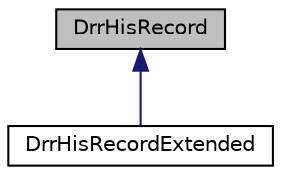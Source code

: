 digraph "DrrHisRecord"
{
  edge [fontname="Helvetica",fontsize="10",labelfontname="Helvetica",labelfontsize="10"];
  node [fontname="Helvetica",fontsize="10",shape=record];
  Node1 [label="DrrHisRecord",height=0.2,width=0.4,color="black", fillcolor="grey75", style="filled", fontcolor="black"];
  Node1 -> Node2 [dir="back",color="midnightblue",fontsize="10",style="solid",fontname="Helvetica"];
  Node2 [label="DrrHisRecordExtended",height=0.2,width=0.4,color="black", fillcolor="white", style="filled",URL="$dc/dbc/struct_drr_his_record_extended.html"];
}
